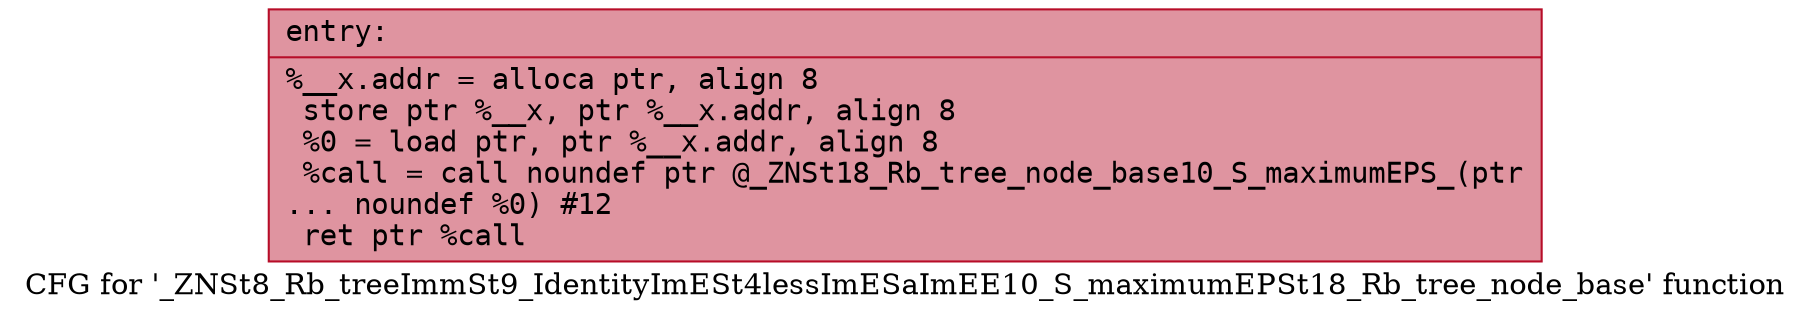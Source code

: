 digraph "CFG for '_ZNSt8_Rb_treeImmSt9_IdentityImESt4lessImESaImEE10_S_maximumEPSt18_Rb_tree_node_base' function" {
	label="CFG for '_ZNSt8_Rb_treeImmSt9_IdentityImESt4lessImESaImEE10_S_maximumEPSt18_Rb_tree_node_base' function";

	Node0x560dca171b10 [shape=record,color="#b70d28ff", style=filled, fillcolor="#b70d2870" fontname="Courier",label="{entry:\l|  %__x.addr = alloca ptr, align 8\l  store ptr %__x, ptr %__x.addr, align 8\l  %0 = load ptr, ptr %__x.addr, align 8\l  %call = call noundef ptr @_ZNSt18_Rb_tree_node_base10_S_maximumEPS_(ptr\l... noundef %0) #12\l  ret ptr %call\l}"];
}
